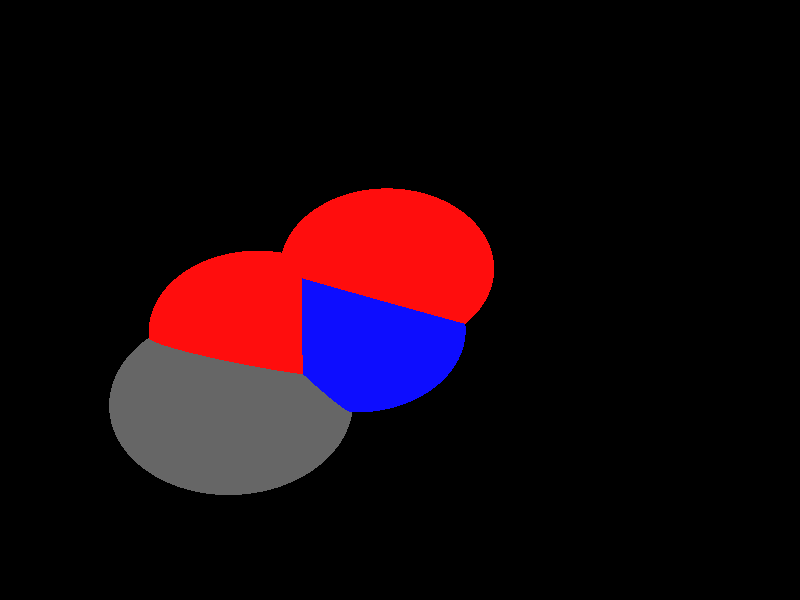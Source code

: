 global_settings {
	ambient_light rgb <0.200000002980232, 0.200000002980232, 0.200000002980232>
	max_trace_level 15
}

background { color rgb <0,0,0> }

camera {
	perspective
	location <0.655511533684922, 0.587413388942217, 15.6414861785743>
	angle 40
	up <0.313500527045717, 0.948403082219456, -0.0474237617518123>
	right <0.949464133502387, -0.312261764901182, 0.0317875663327711> * 1
	direction <0.0153387983433814, -0.0549925796579325, -0.998368938543236> }

light_source {
	<23.0926583751527, 11.240175720086, 23.737727655336>
	color rgb <1, 1, 1>
	fade_distance 47.925845182621
	fade_power 0
	spotlight
	area_light <20, 0, 0>, <0, 0, 20>, 20, 20
	circular
	orient
	point_at <-23.0926583751527, -11.240175720086, -23.737727655336>
}

light_source {
	<-12.7590953662298, 21.2358287052142, -13.3667855368869>
	color rgb <0.300000011920929, 0.300000011920929, 0.300000011920929> shadowless
	fade_distance 47.925845182621
	fade_power 0
	parallel
	point_at <12.7590953662298, -21.2358287052142, 13.3667855368869>
}

#default {
	finish {ambient 0.5 diffuse 1 specular 0.2 roughness .01 metallic 1}
}

union {
cylinder {
	<0.130015354228649, -0.623082259860795, 0.0206075382641812>, 	<-0.544208496299572, -0.409124351226314, 0.0361225345743673>, 0.075
	pigment { rgbt <0.0500000007450581, 0.0500000007450581, 1, 0> }
}
cylinder {
	<-0.544208496299572, -0.409124351226314, 0.0361225345743673>, 	<-1.19270328383663, -0.203331292447562, 0.0510454629577665>, 0.075
	pigment { rgbt <1, 0.0500000007450581, 0.0500000007450581, 0> }
}
cylinder {
	<0.0423909284412428, -0.552536071251552, 0.0218097354761146>, 	<0.438292301619856, -0.0604368303701435, 0.00093514999683463>, 0.075
	pigment { rgbt <0.0500000007450581, 0.0500000007450581, 1, 0> }
}
cylinder {
	<0.217639780016056, -0.693628448470038, 0.0194053410522477>, 	<0.613541153194669, -0.20152920758863, -0.00146924442703222>, 0.075
	pigment { rgbt <0.0500000007450581, 0.0500000007450581, 1, 0> }
}
cylinder {
	<0.438292301619856, -0.0604368303701434, 0.00093514999683463>, 	<0.817278288644351, 0.410636848970961, -0.0190475424552648>, 0.075
	pigment { rgbt <1, 0.0500000007450581, 0.0500000007450581, 0> }
}
cylinder {
	<0.613541153194669, -0.20152920758863, -0.00146924442703222>, 	<0.992527140219164, 0.269544471752475, -0.0214519368791317>, 0.075
	pigment { rgbt <1, 0.0500000007450581, 0.0500000007450581, 0> }
}
cylinder {
	<-1.96234467285809, -1.37195724036955, 0.0956729150512176>, 	<-1.56268099317981, -0.765106630232992, 0.0724985224408982>, 0.075
	pigment { rgbt <0.400000005960464, 0.400000005960464, 0.400000005960464, 0> }
}
cylinder {
	<-1.56268099317981, -0.765106630232992, 0.0724985224408982>, 	<-1.19270328383663, -0.203331292447562, 0.0510454629577665>, 0.075
	pigment { rgbt <1, 0.0500000007450581, 0.0500000007450581, 0> }
}
sphere {
	<0.130015354228649, -0.623082259860795, 0.0206075382641812>, 0.3834
	pigment { rgbt <0.0500000007450581, 0.0500000007450581, 1,0> }
}
sphere {
	<-1.19270328383663, -0.203331292447562, 0.0510454629577665>, 0.3564
	pigment { rgbt <1, 0.0500000007450581, 0.0500000007450581,0> }
}
sphere {
	<0.904902714431757, 0.340090660361718, -0.0202497396671983>, 0.3564
	pigment { rgbt <1, 0.0500000007450581, 0.0500000007450581,0> }
}
sphere {
	<-1.96234467285809, -1.37195724036955, 0.0956729150512176>, 0.4104
	pigment { rgbt <0.400000005960464, 0.400000005960464, 0.400000005960464,0> }
}
}
merge {
}
union {
}
merge {
sphere {
	<0.130015354228649, -0.623082259860795, 0.0206075382641812>, 1.549845
	pigment { rgbt <0, 0, 0,0> }
}
sphere {
	<-1.19270328383663, -0.203331292447562, 0.0510454629577665>, 1.519848
	pigment { rgbt <0, 0, 0,0> }
}
sphere {
	<0.904902714431757, 0.340090660361718, -0.0202497396671983>, 1.519848
	pigment { rgbt <0, 0, 0,0> }
}
sphere {
	<-1.96234467285809, -1.37195724036955, 0.0956729150512176>, 1.69983
	pigment { rgbt <0, 0, 0,0> }
}
sphere {
	<0.130015354228649, -0.623082259860795, 0.0206075382641812>, 1.55
	pigment { rgbt <0.0500000007450581, 0.0500000007450581, 1,0.350000023841858> }
}
sphere {
	<-1.19270328383663, -0.203331292447562, 0.0510454629577665>, 1.52
	pigment { rgbt <1, 0.0500000007450581, 0.0500000007450581,0.350000023841858> }
}
sphere {
	<0.904902714431757, 0.340090660361718, -0.0202497396671983>, 1.52
	pigment { rgbt <1, 0.0500000007450581, 0.0500000007450581,0.350000023841858> }
}
sphere {
	<-1.96234467285809, -1.37195724036955, 0.0956729150512176>, 1.7
	pigment { rgbt <0.400000005960464, 0.400000005960464, 0.400000005960464,0.350000023841858> }
}
}
